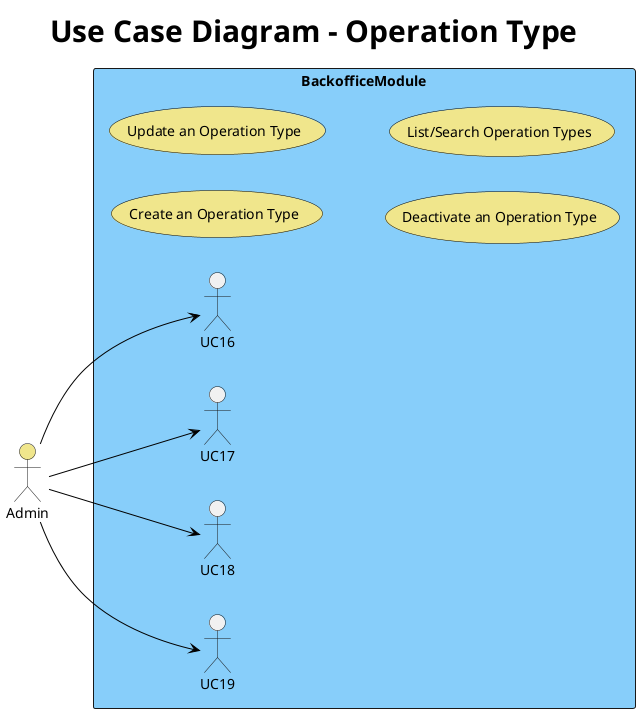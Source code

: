 @startuml
title Use Case Diagram - Operation Type

left to right direction

actor Admin #F0E68C

skinparam usecase {
    BackgroundColor LightBlue
    ArrowColor Black
    BorderColor Black
    FontColor Black
    FontSize 14
}

skinparam title {
    FontSize 30
}

rectangle BackofficeModule #87CEFA {

   usecase "Create an Operation Type" as UC20 #F0E68C 
   Admin --> UC16
   
   usecase "Update an Operation Type" as UC21 #F0E68C 
   Admin --> UC17
   
   usecase "Deactivate an Operation Type" as UC22 #F0E68C 
   Admin --> UC18
   
   usecase "List/Search Operation Types" as UC23 #F0E68C 
   Admin --> UC19

}

@enduml